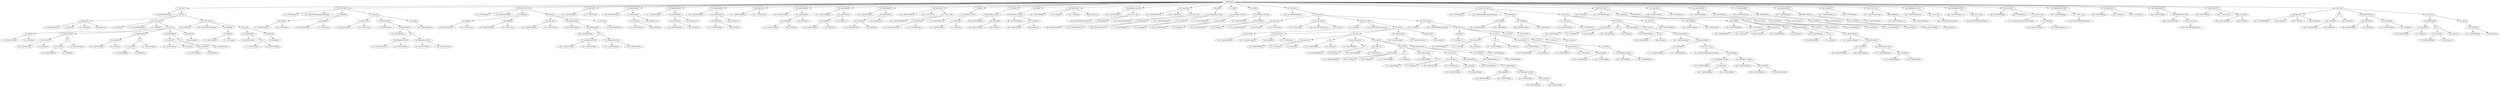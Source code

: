 digraph ast {
"1_PROGRAM"->"2_TLS_DECL"
"1_PROGRAM"->"62_FUNC_DECL"
"1_PROGRAM"->"89_FUNC_DECL"
"1_PROGRAM"->"116_VAR_DECL"
"1_PROGRAM"->"119_ASSIGNMENT"
"1_PROGRAM"->"126_ASSIGNMENT"
"1_PROGRAM"->"133_ASSIGNMENT"
"1_PROGRAM"->"140_VAR_DECL"
"1_PROGRAM"->"143_ASSIGNMENT"
"1_PROGRAM"->"150_ASSIGNMENT"
"1_PROGRAM"->"157_ASSIGNMENT"
"1_PROGRAM"->"164_VAR_DECL"
"1_PROGRAM"->"172_PRINT"
"1_PROGRAM"->"178_PRINT"
"1_PROGRAM"->"184_PRINT"
"1_PROGRAM"->"190_ARR_DECL"
"1_PROGRAM"->"195_MEMBER_ACCESS"
"1_PROGRAM"->"201_VAR_DECL"
"1_PROGRAM"->"209_PRINT"
"1_PROGRAM"->"215_PRINT"
"1_PROGRAM"->"221_PRINT"
"1_PROGRAM"->"227_TLS_DECL"
"1_PROGRAM"->"340_FUNC_DECL"
"1_PROGRAM"->"389_FUNC_DECL"
"1_PROGRAM"->"427_VAR_DECL"
"1_PROGRAM"->"430_ASSIGNMENT"
"1_PROGRAM"->"437_ASSIGNMENT"
"1_PROGRAM"->"444_ASSIGNMENT"
"1_PROGRAM"->"451_VAR_DECL"
"1_PROGRAM"->"454_FUNC_CALL"
"1_PROGRAM"->"459_MEMBER_ACCESS"
"1_PROGRAM"->"463_MEMBER_ACCESS"
"1_PROGRAM"->"467_VAR_DECL"
"1_PROGRAM"->"475_MEMBER_ACCESS"
"1_PROGRAM"->"479_ARR_DECL"
"1_PROGRAM"->"483_ASSIGNMENT"
"1_PROGRAM"->"489_VAR_DECL"
"1_PROGRAM"->"495_FOR"
"2_TLS_DECL"->"3_T_IDENTIFIER(Vector)"
"2_TLS_DECL"->"4_BLOCK"
"4_BLOCK"->"5_ARR_DECL"
"4_BLOCK"->"10_FUNC_DECL"
"4_BLOCK"->"47_FUNC_DECL"
"5_ARR_DECL"->"6_T_IDENTIFIER(v)"
"5_ARR_DECL"->"7_LITERAL(3)"
"5_ARR_DECL"->"8_T_TYPE(float)"
"5_ARR_DECL"->"9_LITERAL(0.0)"
"10_FUNC_DECL"->"11_T_TYPE(int)"
"10_FUNC_DECL"->"12_T_IDENTIFIER(Scale)"
"10_FUNC_DECL"->"13_FPARAMS"
"10_FUNC_DECL"->"17_BLOCK"
"13_FPARAMS"->"14_FPARAM"
"14_FPARAM"->"15_T_IDENTIFIER(s)"
"14_FPARAM"->"16_T_TYPE(float)"
"17_BLOCK"->"18_ASSIGNMENT"
"17_BLOCK"->"27_ASSIGNMENT"
"17_BLOCK"->"36_ASSIGNMENT"
"17_BLOCK"->"45_RETURN"
"18_ASSIGNMENT"->"19_ELEMENT"
"18_ASSIGNMENT"->"25_*"
"19_ELEMENT"->"20_T_IDENTIFIER(v)"
"19_ELEMENT"->"21_LITERAL(0)"
"25_*"->"22_ELEMENT"
"25_*"->"26_T_IDENTIFIER(s)"
"22_ELEMENT"->"23_T_IDENTIFIER(v)"
"22_ELEMENT"->"24_LITERAL(0)"
"27_ASSIGNMENT"->"28_ELEMENT"
"27_ASSIGNMENT"->"34_*"
"28_ELEMENT"->"29_T_IDENTIFIER(v)"
"28_ELEMENT"->"30_LITERAL(1)"
"34_*"->"31_ELEMENT"
"34_*"->"35_T_IDENTIFIER(s)"
"31_ELEMENT"->"32_T_IDENTIFIER(v)"
"31_ELEMENT"->"33_LITERAL(1)"
"36_ASSIGNMENT"->"37_ELEMENT"
"36_ASSIGNMENT"->"43_*"
"37_ELEMENT"->"38_T_IDENTIFIER(v)"
"37_ELEMENT"->"39_LITERAL(2)"
"43_*"->"40_ELEMENT"
"43_*"->"44_T_IDENTIFIER(s)"
"40_ELEMENT"->"41_T_IDENTIFIER(v)"
"40_ELEMENT"->"42_LITERAL(2)"
"45_RETURN"->"46_LITERAL(0)"
"47_FUNC_DECL"->"48_T_TYPE(int)"
"47_FUNC_DECL"->"49_T_IDENTIFIER(Translate)"
"47_FUNC_DECL"->"50_FPARAMS"
"47_FUNC_DECL"->"54_BLOCK"
"50_FPARAMS"->"51_FPARAM"
"51_FPARAM"->"52_T_IDENTIFIER(t)"
"51_FPARAM"->"53_T_TYPE(float)"
"54_BLOCK"->"55_ASSIGNMENT"
"54_BLOCK"->"60_RETURN"
"55_ASSIGNMENT"->"56_T_IDENTIFIER(v)"
"55_ASSIGNMENT"->"58_+"
"58_+"->"57_T_IDENTIFIER(v)"
"58_+"->"59_T_IDENTIFIER(t)"
"60_RETURN"->"61_LITERAL(0)"
"62_FUNC_DECL"->"63_T_TYPE(Vector)"
"62_FUNC_DECL"->"64_T_IDENTIFIER(HadamardProduct)"
"62_FUNC_DECL"->"65_FPARAMS"
"62_FUNC_DECL"->"72_BLOCK"
"65_FPARAMS"->"66_FPARAM"
"65_FPARAMS"->"69_FPARAM"
"66_FPARAM"->"67_T_IDENTIFIER(v1)"
"66_FPARAM"->"68_T_TYPE(Vector)"
"69_FPARAM"->"70_T_IDENTIFIER(v2)"
"69_FPARAM"->"71_T_TYPE(Vector)"
"72_BLOCK"->"73_VAR_DECL"
"72_BLOCK"->"76_ASSIGNMENT"
"72_BLOCK"->"87_RETURN"
"73_VAR_DECL"->"74_T_IDENTIFIER(v3)"
"73_VAR_DECL"->"75_T_TYPE(Vector)"
"76_ASSIGNMENT"->"77_T_IDENTIFIER(v3)"
"76_ASSIGNMENT"->"78_ASSIGNMENT"
"78_ASSIGNMENT"->"79_T_IDENTIFIER(v)"
"78_ASSIGNMENT"->"83_*"
"83_*"->"80_MEMBER_ACCESS"
"83_*"->"84_MEMBER_ACCESS"
"80_MEMBER_ACCESS"->"81_T_IDENTIFIER(v1)"
"80_MEMBER_ACCESS"->"82_T_IDENTIFIER(v)"
"84_MEMBER_ACCESS"->"85_T_IDENTIFIER(v2)"
"84_MEMBER_ACCESS"->"86_T_IDENTIFIER(v)"
"87_RETURN"->"88_T_IDENTIFIER(v3)"
"89_FUNC_DECL"->"90_T_TYPE(Vector)"
"89_FUNC_DECL"->"91_T_IDENTIFIER(Add)"
"89_FUNC_DECL"->"92_FPARAMS"
"89_FUNC_DECL"->"99_BLOCK"
"92_FPARAMS"->"93_FPARAM"
"92_FPARAMS"->"96_FPARAM"
"93_FPARAM"->"94_T_IDENTIFIER(v1)"
"93_FPARAM"->"95_T_TYPE(Vector)"
"96_FPARAM"->"97_T_IDENTIFIER(v2)"
"96_FPARAM"->"98_T_TYPE(Vector)"
"99_BLOCK"->"100_VAR_DECL"
"99_BLOCK"->"103_ASSIGNMENT"
"99_BLOCK"->"114_RETURN"
"100_VAR_DECL"->"101_T_IDENTIFIER(v3)"
"100_VAR_DECL"->"102_T_TYPE(Vector)"
"103_ASSIGNMENT"->"104_T_IDENTIFIER(v3)"
"103_ASSIGNMENT"->"105_ASSIGNMENT"
"105_ASSIGNMENT"->"106_T_IDENTIFIER(v)"
"105_ASSIGNMENT"->"110_+"
"110_+"->"107_MEMBER_ACCESS"
"110_+"->"111_MEMBER_ACCESS"
"107_MEMBER_ACCESS"->"108_T_IDENTIFIER(v1)"
"107_MEMBER_ACCESS"->"109_T_IDENTIFIER(v)"
"111_MEMBER_ACCESS"->"112_T_IDENTIFIER(v2)"
"111_MEMBER_ACCESS"->"113_T_IDENTIFIER(v)"
"114_RETURN"->"115_T_IDENTIFIER(v3)"
"116_VAR_DECL"->"117_T_IDENTIFIER(v1)"
"116_VAR_DECL"->"118_T_TYPE(Vector)"
"119_ASSIGNMENT"->"120_T_IDENTIFIER(v1)"
"119_ASSIGNMENT"->"121_ASSIGNMENT"
"121_ASSIGNMENT"->"122_ELEMENT"
"121_ASSIGNMENT"->"125_LITERAL(1.0)"
"122_ELEMENT"->"123_T_IDENTIFIER(v)"
"122_ELEMENT"->"124_LITERAL(0)"
"126_ASSIGNMENT"->"127_T_IDENTIFIER(v1)"
"126_ASSIGNMENT"->"128_ASSIGNMENT"
"128_ASSIGNMENT"->"129_ELEMENT"
"128_ASSIGNMENT"->"132_LITERAL(2.0)"
"129_ELEMENT"->"130_T_IDENTIFIER(v)"
"129_ELEMENT"->"131_LITERAL(1)"
"133_ASSIGNMENT"->"134_T_IDENTIFIER(v1)"
"133_ASSIGNMENT"->"135_ASSIGNMENT"
"135_ASSIGNMENT"->"136_ELEMENT"
"135_ASSIGNMENT"->"139_LITERAL(3.0)"
"136_ELEMENT"->"137_T_IDENTIFIER(v)"
"136_ELEMENT"->"138_LITERAL(2)"
"140_VAR_DECL"->"141_T_IDENTIFIER(v2)"
"140_VAR_DECL"->"142_T_TYPE(Vector)"
"143_ASSIGNMENT"->"144_T_IDENTIFIER(v2)"
"143_ASSIGNMENT"->"145_ASSIGNMENT"
"145_ASSIGNMENT"->"146_ELEMENT"
"145_ASSIGNMENT"->"149_LITERAL(2.0)"
"146_ELEMENT"->"147_T_IDENTIFIER(v)"
"146_ELEMENT"->"148_LITERAL(0)"
"150_ASSIGNMENT"->"151_T_IDENTIFIER(v2)"
"150_ASSIGNMENT"->"152_ASSIGNMENT"
"152_ASSIGNMENT"->"153_ELEMENT"
"152_ASSIGNMENT"->"156_LITERAL(1.2)"
"153_ELEMENT"->"154_T_IDENTIFIER(v)"
"153_ELEMENT"->"155_LITERAL(1)"
"157_ASSIGNMENT"->"158_T_IDENTIFIER(v2)"
"157_ASSIGNMENT"->"159_ASSIGNMENT"
"159_ASSIGNMENT"->"160_ELEMENT"
"159_ASSIGNMENT"->"163_LITERAL(0.0)"
"160_ELEMENT"->"161_T_IDENTIFIER(v)"
"160_ELEMENT"->"162_LITERAL(2)"
"164_VAR_DECL"->"165_T_IDENTIFIER(v3)"
"164_VAR_DECL"->"166_T_TYPE(Vector)"
"164_VAR_DECL"->"167_FUNC_CALL"
"167_FUNC_CALL"->"168_T_IDENTIFIER(Add)"
"167_FUNC_CALL"->"169_APARAMS"
"169_APARAMS"->"170_T_IDENTIFIER(v1)"
"169_APARAMS"->"171_T_IDENTIFIER(v2)"
"172_PRINT"->"173_MEMBER_ACCESS"
"173_MEMBER_ACCESS"->"174_T_IDENTIFIER(v3)"
"173_MEMBER_ACCESS"->"175_ELEMENT"
"175_ELEMENT"->"176_T_IDENTIFIER(v)"
"175_ELEMENT"->"177_LITERAL(0)"
"178_PRINT"->"179_MEMBER_ACCESS"
"179_MEMBER_ACCESS"->"180_T_IDENTIFIER(v3)"
"179_MEMBER_ACCESS"->"181_ELEMENT"
"181_ELEMENT"->"182_T_IDENTIFIER(v)"
"181_ELEMENT"->"183_LITERAL(1)"
"184_PRINT"->"185_MEMBER_ACCESS"
"185_MEMBER_ACCESS"->"186_T_IDENTIFIER(v3)"
"185_MEMBER_ACCESS"->"187_ELEMENT"
"187_ELEMENT"->"188_T_IDENTIFIER(v)"
"187_ELEMENT"->"189_LITERAL(2)"
"190_ARR_DECL"->"191_T_IDENTIFIER(t)"
"190_ARR_DECL"->"192_LITERAL(3)"
"190_ARR_DECL"->"193_T_TYPE(float)"
"190_ARR_DECL"->"194_LITERAL(1.0)"
"195_MEMBER_ACCESS"->"196_T_IDENTIFIER(v3)"
"195_MEMBER_ACCESS"->"197_FUNC_CALL"
"197_FUNC_CALL"->"198_T_IDENTIFIER(Translate)"
"197_FUNC_CALL"->"199_APARAMS"
"199_APARAMS"->"200_T_IDENTIFIER(t)"
"201_VAR_DECL"->"202_T_IDENTIFIER(v4)"
"201_VAR_DECL"->"203_T_TYPE(Vector)"
"201_VAR_DECL"->"204_FUNC_CALL"
"204_FUNC_CALL"->"205_T_IDENTIFIER(Add)"
"204_FUNC_CALL"->"206_APARAMS"
"206_APARAMS"->"207_T_IDENTIFIER(v1)"
"206_APARAMS"->"208_T_IDENTIFIER(v3)"
"209_PRINT"->"210_MEMBER_ACCESS"
"210_MEMBER_ACCESS"->"211_T_IDENTIFIER(v4)"
"210_MEMBER_ACCESS"->"212_ELEMENT"
"212_ELEMENT"->"213_T_IDENTIFIER(v)"
"212_ELEMENT"->"214_LITERAL(0)"
"215_PRINT"->"216_MEMBER_ACCESS"
"216_MEMBER_ACCESS"->"217_T_IDENTIFIER(v4)"
"216_MEMBER_ACCESS"->"218_ELEMENT"
"218_ELEMENT"->"219_T_IDENTIFIER(v)"
"218_ELEMENT"->"220_LITERAL(1)"
"221_PRINT"->"222_MEMBER_ACCESS"
"222_MEMBER_ACCESS"->"223_T_IDENTIFIER(v4)"
"222_MEMBER_ACCESS"->"224_ELEMENT"
"224_ELEMENT"->"225_T_IDENTIFIER(v)"
"224_ELEMENT"->"226_LITERAL(2)"
"227_TLS_DECL"->"228_T_IDENTIFIER(Matrix)"
"227_TLS_DECL"->"229_BLOCK"
"229_BLOCK"->"230_ARR_DECL"
"229_BLOCK"->"234_FUNC_DECL"
"229_BLOCK"->"240_FUNC_DECL"
"229_BLOCK"->"306_FUNC_DECL"
"230_ARR_DECL"->"231_T_IDENTIFIER(m)"
"230_ARR_DECL"->"232_LITERAL(3)"
"230_ARR_DECL"->"233_T_TYPE(Vector)"
"234_FUNC_DECL"->"235_T_TYPE(Vector)"
"234_FUNC_DECL"->"236_T_IDENTIFIER(retCols)"
"234_FUNC_DECL"->"237_BLOCK"
"237_BLOCK"->"238_RETURN"
"238_RETURN"->"239_T_IDENTIFIER(m)"
"240_FUNC_DECL"->"241_T_TYPE(int)"
"240_FUNC_DECL"->"242_T_IDENTIFIER(Transpose)"
"240_FUNC_DECL"->"243_BLOCK"
"243_BLOCK"->"244_ARR_DECL"
"243_BLOCK"->"248_FOR"
"243_BLOCK"->"301_ASSIGNMENT"
"243_BLOCK"->"304_RETURN"
"244_ARR_DECL"->"245_T_IDENTIFIER(m_t)"
"244_ARR_DECL"->"246_LITERAL(3)"
"244_ARR_DECL"->"247_T_TYPE(Vector)"
"248_FOR"->"249_VAR_DECL"
"248_FOR"->"254_<"
"248_FOR"->"256_ASSIGNMENT"
"248_FOR"->"261_BLOCK"
"249_VAR_DECL"->"250_T_IDENTIFIER(i)"
"249_VAR_DECL"->"251_T_TYPE(int)"
"249_VAR_DECL"->"252_LITERAL(0)"
"254_<"->"253_T_IDENTIFIER(i)"
"254_<"->"255_LITERAL(3)"
"256_ASSIGNMENT"->"257_T_IDENTIFIER(i)"
"256_ASSIGNMENT"->"259_+"
"259_+"->"258_T_IDENTIFIER(i)"
"259_+"->"260_LITERAL(1)"
"261_BLOCK"->"262_VAR_DECL"
"261_BLOCK"->"265_FOR"
"261_BLOCK"->"296_ASSIGNMENT"
"262_VAR_DECL"->"263_T_IDENTIFIER(r)"
"262_VAR_DECL"->"264_T_TYPE(Vector)"
"265_FOR"->"266_VAR_DECL"
"265_FOR"->"271_<"
"265_FOR"->"273_ASSIGNMENT"
"265_FOR"->"278_BLOCK"
"266_VAR_DECL"->"267_T_IDENTIFIER(j)"
"266_VAR_DECL"->"268_T_TYPE(int)"
"266_VAR_DECL"->"269_LITERAL(0)"
"271_<"->"270_T_IDENTIFIER(j)"
"271_<"->"272_LITERAL(3)"
"273_ASSIGNMENT"->"274_T_IDENTIFIER(j)"
"273_ASSIGNMENT"->"276_+"
"276_+"->"275_T_IDENTIFIER(j)"
"276_+"->"277_LITERAL(1)"
"278_BLOCK"->"279_VAR_DECL"
"278_BLOCK"->"285_ASSIGNMENT"
"279_VAR_DECL"->"280_T_IDENTIFIER(v)"
"279_VAR_DECL"->"281_T_TYPE(Vector)"
"279_VAR_DECL"->"282_ELEMENT"
"282_ELEMENT"->"283_T_IDENTIFIER(m)"
"282_ELEMENT"->"284_T_IDENTIFIER(j)"
"285_ASSIGNMENT"->"286_T_IDENTIFIER(r)"
"285_ASSIGNMENT"->"287_ASSIGNMENT"
"287_ASSIGNMENT"->"288_ELEMENT"
"287_ASSIGNMENT"->"291_MEMBER_ACCESS"
"288_ELEMENT"->"289_T_IDENTIFIER(v)"
"288_ELEMENT"->"290_T_IDENTIFIER(j)"
"291_MEMBER_ACCESS"->"292_T_IDENTIFIER(v)"
"291_MEMBER_ACCESS"->"293_ELEMENT"
"293_ELEMENT"->"294_T_IDENTIFIER(v)"
"293_ELEMENT"->"295_T_IDENTIFIER(i)"
"296_ASSIGNMENT"->"297_ELEMENT"
"296_ASSIGNMENT"->"300_T_IDENTIFIER(r)"
"297_ELEMENT"->"298_T_IDENTIFIER(m_t)"
"297_ELEMENT"->"299_T_IDENTIFIER(i)"
"301_ASSIGNMENT"->"302_T_IDENTIFIER(m)"
"301_ASSIGNMENT"->"303_T_IDENTIFIER(m_t)"
"304_RETURN"->"305_LITERAL(0)"
"306_FUNC_DECL"->"307_T_TYPE(int)"
"306_FUNC_DECL"->"308_T_IDENTIFIER(PrintMatrix)"
"306_FUNC_DECL"->"309_BLOCK"
"309_BLOCK"->"310_PRINT"
"309_BLOCK"->"312_FOR"
"309_BLOCK"->"336_PRINT"
"309_BLOCK"->"338_RETURN"
"310_PRINT"->"311_LITERAL(\"[\")"
"312_FOR"->"313_VAR_DECL"
"312_FOR"->"318_<"
"312_FOR"->"320_ASSIGNMENT"
"312_FOR"->"325_BLOCK"
"313_VAR_DECL"->"314_T_IDENTIFIER(i)"
"313_VAR_DECL"->"315_T_TYPE(int)"
"313_VAR_DECL"->"316_LITERAL(0)"
"318_<"->"317_T_IDENTIFIER(i)"
"318_<"->"319_LITERAL(3)"
"320_ASSIGNMENT"->"321_T_IDENTIFIER(i)"
"320_ASSIGNMENT"->"323_+"
"323_+"->"322_T_IDENTIFIER(i)"
"323_+"->"324_LITERAL(1)"
"325_BLOCK"->"326_VAR_DECL"
"325_BLOCK"->"332_PRINT"
"326_VAR_DECL"->"327_T_IDENTIFIER(v)"
"326_VAR_DECL"->"328_T_TYPE(Vector)"
"326_VAR_DECL"->"329_ELEMENT"
"329_ELEMENT"->"330_T_IDENTIFIER(m)"
"329_ELEMENT"->"331_T_IDENTIFIER(i)"
"332_PRINT"->"333_MEMBER_ACCESS"
"333_MEMBER_ACCESS"->"334_T_IDENTIFIER(v)"
"333_MEMBER_ACCESS"->"335_T_IDENTIFIER(v)"
"336_PRINT"->"337_LITERAL(\"]\")"
"338_RETURN"->"339_LITERAL(0)"
"340_FUNC_DECL"->"341_T_TYPE(Matrix)"
"340_FUNC_DECL"->"342_T_IDENTIFIER(HadamardProduct)"
"340_FUNC_DECL"->"343_FPARAMS"
"340_FUNC_DECL"->"350_BLOCK"
"343_FPARAMS"->"344_FPARAM"
"343_FPARAMS"->"347_FPARAM"
"344_FPARAM"->"345_T_IDENTIFIER(m1)"
"344_FPARAM"->"346_T_TYPE(Matrix)"
"347_FPARAM"->"348_T_IDENTIFIER(m2)"
"347_FPARAM"->"349_T_TYPE(Matrix)"
"350_BLOCK"->"351_VAR_DECL"
"350_BLOCK"->"354_FOR"
"350_BLOCK"->"387_RETURN"
"351_VAR_DECL"->"352_T_IDENTIFIER(m3)"
"351_VAR_DECL"->"353_T_TYPE(Matrix)"
"354_FOR"->"355_VAR_DECL"
"354_FOR"->"360_<"
"354_FOR"->"362_ASSIGNMENT"
"354_FOR"->"367_BLOCK"
"355_VAR_DECL"->"356_T_IDENTIFIER(i)"
"355_VAR_DECL"->"357_T_TYPE(int)"
"355_VAR_DECL"->"358_LITERAL(0)"
"360_<"->"359_T_IDENTIFIER(i)"
"360_<"->"361_LITERAL(3)"
"362_ASSIGNMENT"->"363_T_IDENTIFIER(i)"
"362_ASSIGNMENT"->"365_+"
"365_+"->"364_T_IDENTIFIER(i)"
"365_+"->"366_LITERAL(1)"
"367_BLOCK"->"368_ASSIGNMENT"
"368_ASSIGNMENT"->"369_T_IDENTIFIER(m3)"
"368_ASSIGNMENT"->"370_ASSIGNMENT"
"370_ASSIGNMENT"->"371_ELEMENT"
"370_ASSIGNMENT"->"374_FUNC_CALL"
"371_ELEMENT"->"372_T_IDENTIFIER(m)"
"371_ELEMENT"->"373_T_IDENTIFIER(i)"
"374_FUNC_CALL"->"375_T_IDENTIFIER(HadamardProduct)"
"374_FUNC_CALL"->"376_APARAMS"
"376_APARAMS"->"377_MEMBER_ACCESS"
"376_APARAMS"->"382_MEMBER_ACCESS"
"377_MEMBER_ACCESS"->"378_T_IDENTIFIER(m1)"
"377_MEMBER_ACCESS"->"379_ELEMENT"
"379_ELEMENT"->"380_T_IDENTIFIER(m)"
"379_ELEMENT"->"381_T_IDENTIFIER(i)"
"382_MEMBER_ACCESS"->"383_T_IDENTIFIER(m2)"
"382_MEMBER_ACCESS"->"384_ELEMENT"
"384_ELEMENT"->"385_T_IDENTIFIER(m)"
"384_ELEMENT"->"386_T_IDENTIFIER(i)"
"387_RETURN"->"388_T_IDENTIFIER(m3)"
"389_FUNC_DECL"->"390_T_TYPE(int)"
"389_FUNC_DECL"->"391_T_IDENTIFIER(Copy)"
"389_FUNC_DECL"->"392_FPARAMS"
"389_FUNC_DECL"->"399_BLOCK"
"392_FPARAMS"->"393_FPARAM"
"392_FPARAMS"->"396_FPARAM"
"393_FPARAM"->"394_T_IDENTIFIER(m1)"
"393_FPARAM"->"395_T_TYPE(Matrix)"
"396_FPARAM"->"397_T_IDENTIFIER(m2)"
"396_FPARAM"->"398_T_TYPE(Matrix)"
"399_BLOCK"->"400_FOR"
"399_BLOCK"->"425_RETURN"
"400_FOR"->"401_VAR_DECL"
"400_FOR"->"406_<"
"400_FOR"->"408_ASSIGNMENT"
"400_FOR"->"413_BLOCK"
"401_VAR_DECL"->"402_T_IDENTIFIER(i)"
"401_VAR_DECL"->"403_T_TYPE(int)"
"401_VAR_DECL"->"404_LITERAL(0)"
"406_<"->"405_T_IDENTIFIER(i)"
"406_<"->"407_LITERAL(3)"
"408_ASSIGNMENT"->"409_T_IDENTIFIER(i)"
"408_ASSIGNMENT"->"411_+"
"411_+"->"410_T_IDENTIFIER(i)"
"411_+"->"412_LITERAL(1)"
"413_BLOCK"->"414_ASSIGNMENT"
"414_ASSIGNMENT"->"415_T_IDENTIFIER(m1)"
"414_ASSIGNMENT"->"416_ASSIGNMENT"
"416_ASSIGNMENT"->"417_ELEMENT"
"416_ASSIGNMENT"->"420_MEMBER_ACCESS"
"417_ELEMENT"->"418_T_IDENTIFIER(m)"
"417_ELEMENT"->"419_T_IDENTIFIER(i)"
"420_MEMBER_ACCESS"->"421_T_IDENTIFIER(m2)"
"420_MEMBER_ACCESS"->"422_ELEMENT"
"422_ELEMENT"->"423_T_IDENTIFIER(m)"
"422_ELEMENT"->"424_T_IDENTIFIER(i)"
"425_RETURN"->"426_LITERAL(0)"
"427_VAR_DECL"->"428_T_IDENTIFIER(m1)"
"427_VAR_DECL"->"429_T_TYPE(Matrix)"
"430_ASSIGNMENT"->"431_T_IDENTIFIER(m1)"
"430_ASSIGNMENT"->"432_ASSIGNMENT"
"432_ASSIGNMENT"->"433_ELEMENT"
"432_ASSIGNMENT"->"436_T_IDENTIFIER(v1)"
"433_ELEMENT"->"434_T_IDENTIFIER(m)"
"433_ELEMENT"->"435_LITERAL(0)"
"437_ASSIGNMENT"->"438_T_IDENTIFIER(m1)"
"437_ASSIGNMENT"->"439_ASSIGNMENT"
"439_ASSIGNMENT"->"440_ELEMENT"
"439_ASSIGNMENT"->"443_T_IDENTIFIER(v2)"
"440_ELEMENT"->"441_T_IDENTIFIER(m)"
"440_ELEMENT"->"442_LITERAL(1)"
"444_ASSIGNMENT"->"445_T_IDENTIFIER(m1)"
"444_ASSIGNMENT"->"446_ASSIGNMENT"
"446_ASSIGNMENT"->"447_ELEMENT"
"446_ASSIGNMENT"->"450_T_IDENTIFIER(v3)"
"447_ELEMENT"->"448_T_IDENTIFIER(m)"
"447_ELEMENT"->"449_LITERAL(2)"
"451_VAR_DECL"->"452_T_IDENTIFIER(m1_t)"
"451_VAR_DECL"->"453_T_TYPE(Matrix)"
"454_FUNC_CALL"->"455_T_IDENTIFIER(Copy)"
"454_FUNC_CALL"->"456_APARAMS"
"456_APARAMS"->"457_T_IDENTIFIER(m1_t)"
"456_APARAMS"->"458_T_IDENTIFIER(m1)"
"459_MEMBER_ACCESS"->"460_T_IDENTIFIER(m1_t)"
"459_MEMBER_ACCESS"->"461_FUNC_CALL"
"461_FUNC_CALL"->"462_T_IDENTIFIER(Transpose)"
"463_MEMBER_ACCESS"->"464_T_IDENTIFIER(m1_t)"
"463_MEMBER_ACCESS"->"465_FUNC_CALL"
"465_FUNC_CALL"->"466_T_IDENTIFIER(PrintMatrix)"
"467_VAR_DECL"->"468_T_IDENTIFIER(hp)"
"467_VAR_DECL"->"469_T_TYPE(Matrix)"
"467_VAR_DECL"->"470_FUNC_CALL"
"470_FUNC_CALL"->"471_T_IDENTIFIER(HadamardProduct)"
"470_FUNC_CALL"->"472_APARAMS"
"472_APARAMS"->"473_T_IDENTIFIER(m1)"
"472_APARAMS"->"474_T_IDENTIFIER(m1_t)"
"475_MEMBER_ACCESS"->"476_T_IDENTIFIER(hp)"
"475_MEMBER_ACCESS"->"477_FUNC_CALL"
"477_FUNC_CALL"->"478_T_IDENTIFIER(PrintMatrix)"
"479_ARR_DECL"->"480_T_IDENTIFIER(y)"
"479_ARR_DECL"->"481_LITERAL(3)"
"479_ARR_DECL"->"482_T_TYPE(Vector)"
"483_ASSIGNMENT"->"484_T_IDENTIFIER(y)"
"483_ASSIGNMENT"->"485_MEMBER_ACCESS"
"485_MEMBER_ACCESS"->"486_T_IDENTIFIER(hp)"
"485_MEMBER_ACCESS"->"487_FUNC_CALL"
"487_FUNC_CALL"->"488_T_IDENTIFIER(retCols)"
"489_VAR_DECL"->"490_T_IDENTIFIER(v)"
"489_VAR_DECL"->"491_T_TYPE(Vector)"
"489_VAR_DECL"->"492_ELEMENT"
"492_ELEMENT"->"493_T_IDENTIFIER(y)"
"492_ELEMENT"->"494_LITERAL(0)"
"495_FOR"->"496_ARR_DECL"
"495_FOR"->"504_<"
"495_FOR"->"506_ASSIGNMENT"
"495_FOR"->"513_BLOCK"
"496_ARR_DECL"->"497_T_IDENTIFIER(i)"
"496_ARR_DECL"->"498_LITERAL(5)"
"496_ARR_DECL"->"499_T_TYPE(int)"
"496_ARR_DECL"->"500_LITERAL(0)"
"504_<"->"501_ELEMENT"
"504_<"->"505_LITERAL(5)"
"501_ELEMENT"->"502_T_IDENTIFIER(i)"
"501_ELEMENT"->"503_LITERAL(0)"
"506_ASSIGNMENT"->"507_ELEMENT"
"506_ASSIGNMENT"->"510_ELEMENT"
"507_ELEMENT"->"508_T_IDENTIFIER(i)"
"507_ELEMENT"->"509_LITERAL(0)"
"510_ELEMENT"->"511_T_IDENTIFIER(i)"
"510_ELEMENT"->"512_LITERAL(1)"
"513_BLOCK"->"514_ASSIGNMENT"
"513_BLOCK"->"523_PRINT"
"514_ASSIGNMENT"->"515_ELEMENT"
"514_ASSIGNMENT"->"521_+"
"515_ELEMENT"->"516_T_IDENTIFIER(i)"
"515_ELEMENT"->"517_LITERAL(1)"
"521_+"->"518_ELEMENT"
"521_+"->"522_LITERAL(1)"
"518_ELEMENT"->"519_T_IDENTIFIER(i)"
"518_ELEMENT"->"520_LITERAL(1)"
"523_PRINT"->"524_ELEMENT"
"524_ELEMENT"->"525_T_IDENTIFIER(i)"
"524_ELEMENT"->"526_LITERAL(0)"
}
